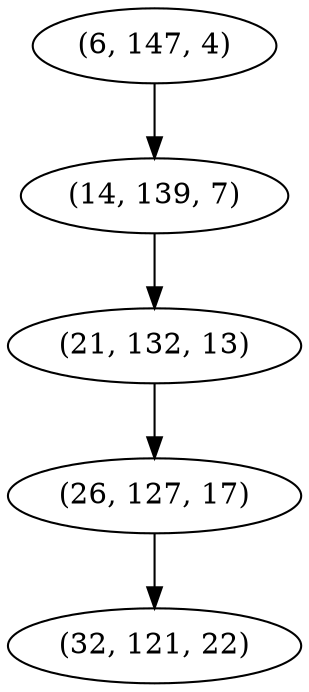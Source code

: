 digraph tree {
    "(6, 147, 4)";
    "(14, 139, 7)";
    "(21, 132, 13)";
    "(26, 127, 17)";
    "(32, 121, 22)";
    "(6, 147, 4)" -> "(14, 139, 7)";
    "(14, 139, 7)" -> "(21, 132, 13)";
    "(21, 132, 13)" -> "(26, 127, 17)";
    "(26, 127, 17)" -> "(32, 121, 22)";
}

